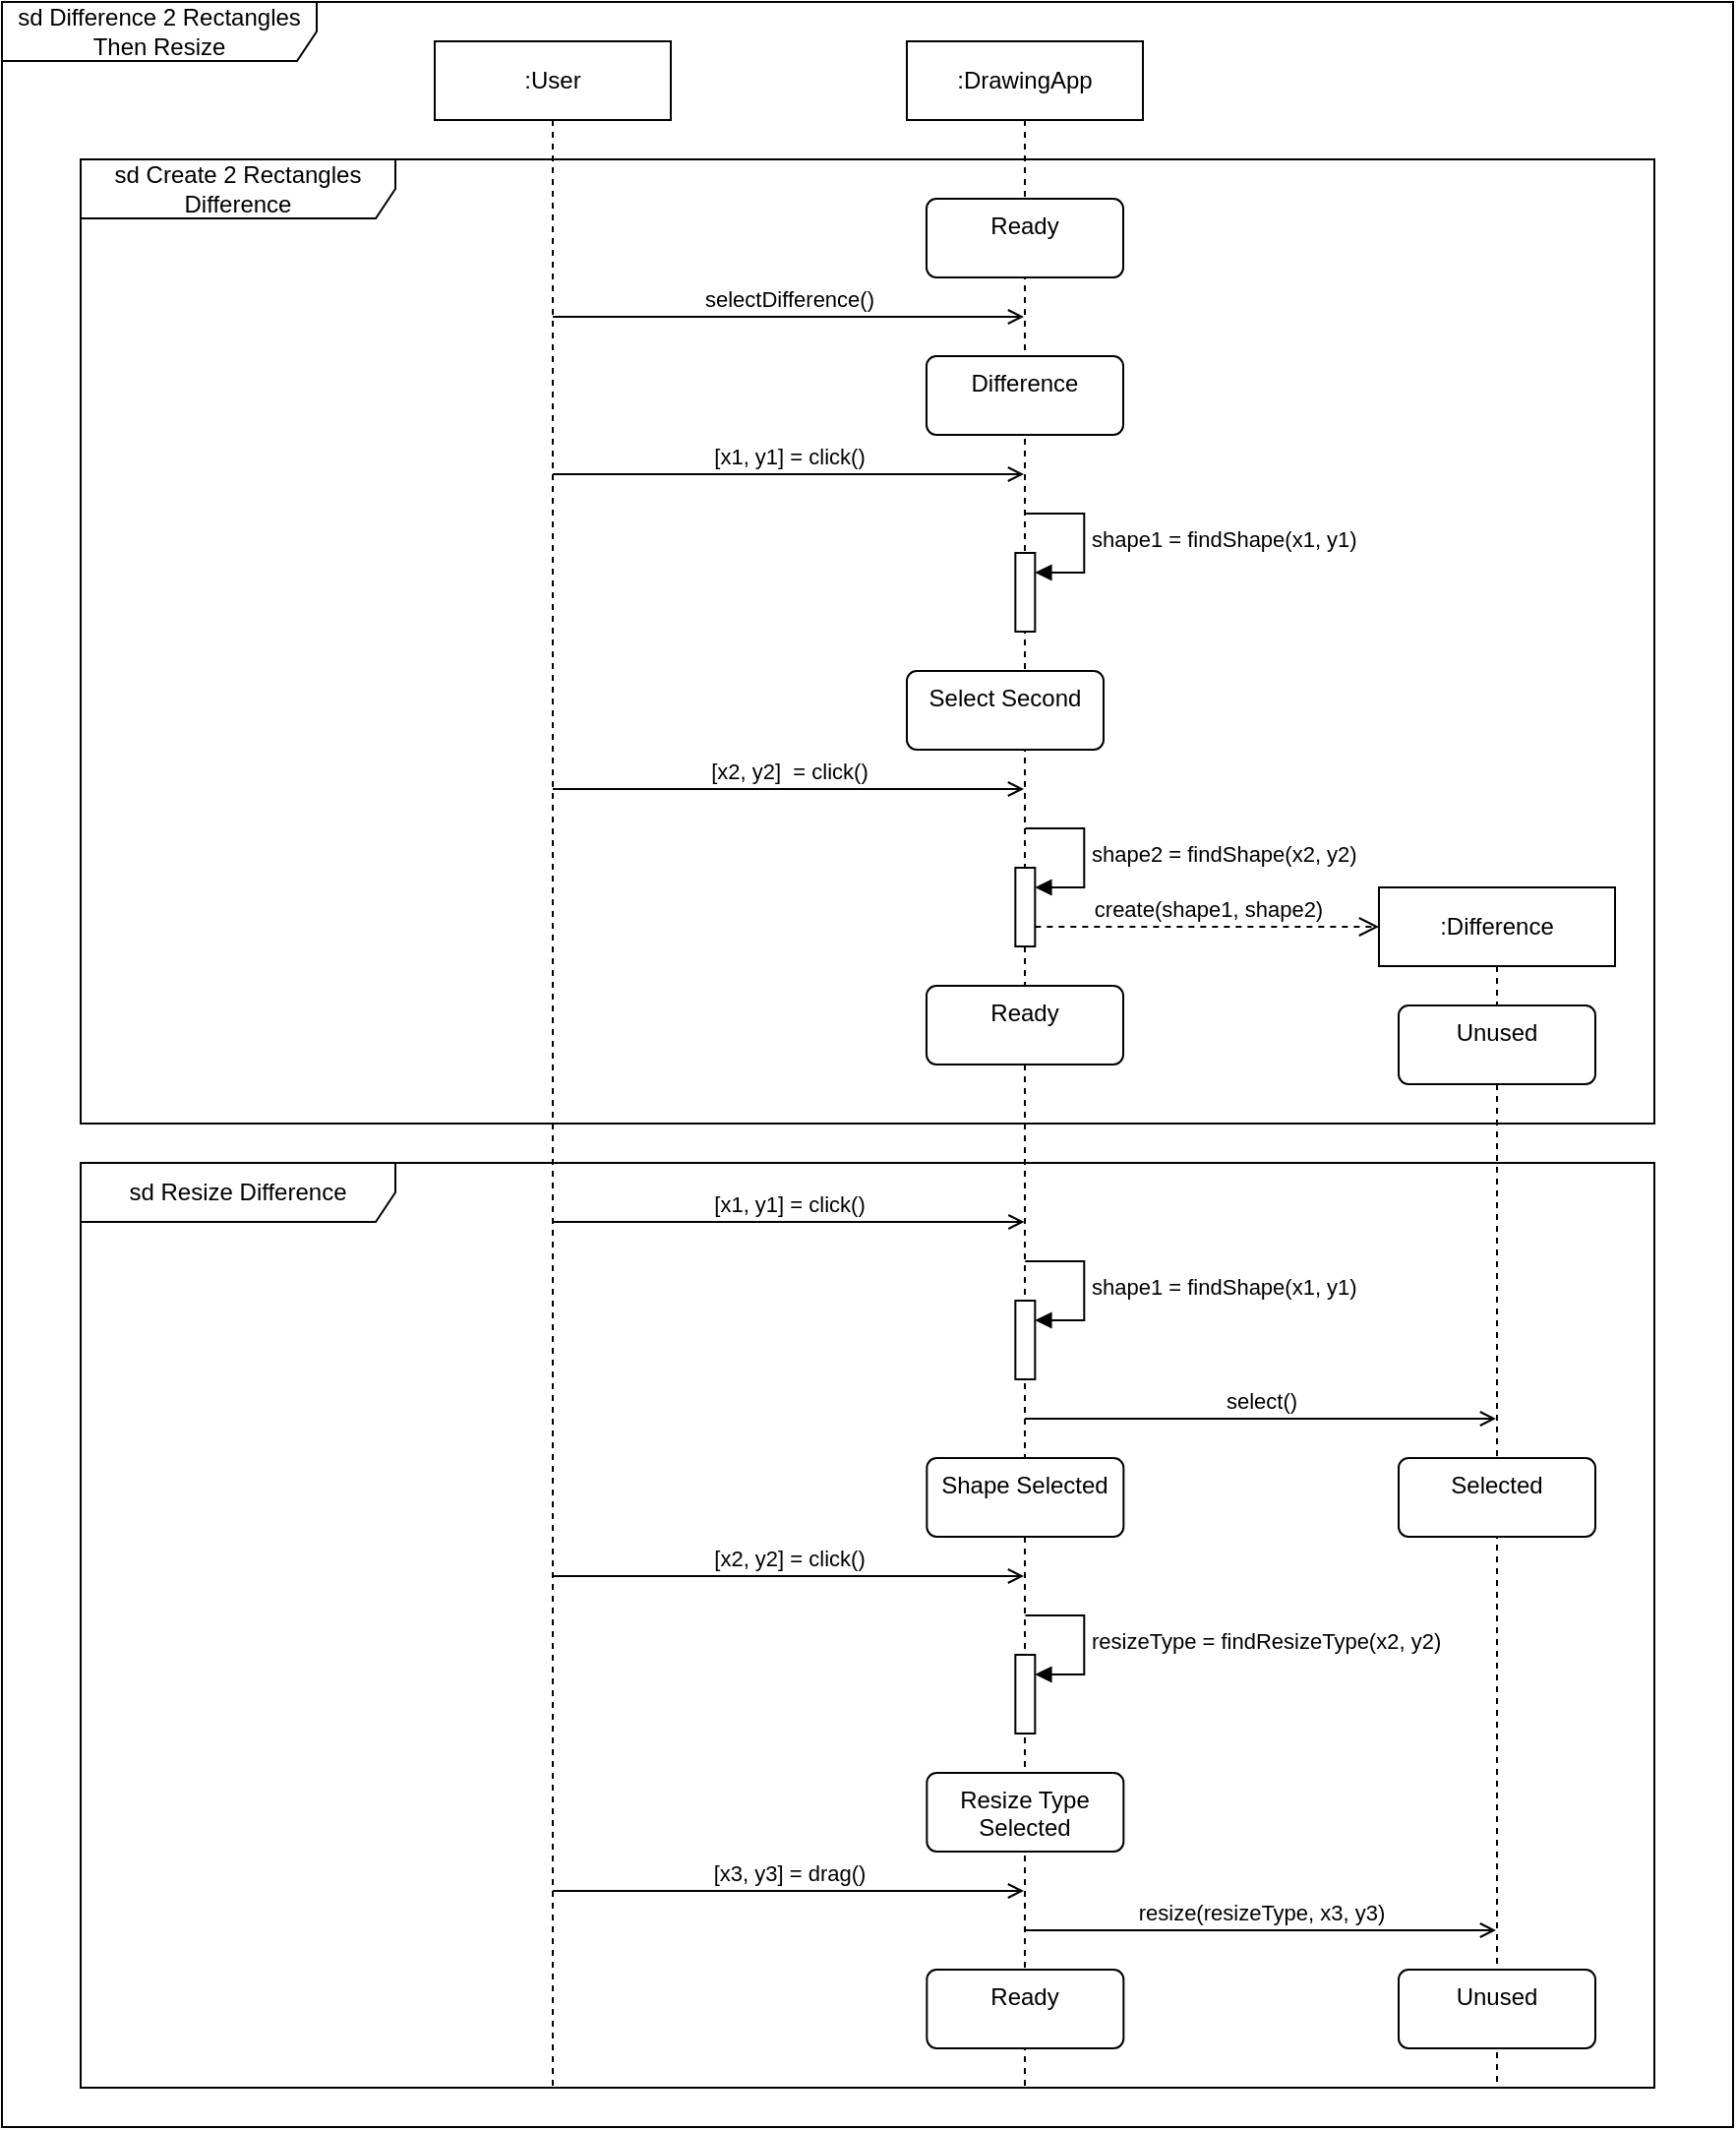 <mxfile version="23.1.5" type="device">
  <diagram name="Page-1" id="2YBvvXClWsGukQMizWep">
    <mxGraphModel dx="1456" dy="769" grid="1" gridSize="10" guides="1" tooltips="1" connect="1" arrows="1" fold="1" page="1" pageScale="1" pageWidth="850" pageHeight="1100" math="0" shadow="0">
      <root>
        <mxCell id="0" />
        <mxCell id="1" parent="0" />
        <mxCell id="RvZzmOZLVqUPOCZEMB7k-1" value="sd Create 2 Rectangles Difference" style="shape=umlFrame;whiteSpace=wrap;html=1;pointerEvents=0;recursiveResize=0;container=1;collapsible=0;width=160;" vertex="1" parent="1">
          <mxGeometry x="80" y="120" width="800" height="490" as="geometry" />
        </mxCell>
        <mxCell id="RvZzmOZLVqUPOCZEMB7k-22" value="sd Difference 2 Rectangles Then Resize" style="shape=umlFrame;whiteSpace=wrap;html=1;pointerEvents=0;recursiveResize=0;container=1;collapsible=0;width=160;" vertex="1" parent="1">
          <mxGeometry x="40" y="40" width="880" height="1080" as="geometry" />
        </mxCell>
        <mxCell id="aM9ryv3xv72pqoxQDRHE-1" value=":User" style="shape=umlLifeline;perimeter=lifelinePerimeter;whiteSpace=wrap;html=1;container=0;dropTarget=0;collapsible=0;recursiveResize=0;outlineConnect=0;portConstraint=eastwest;newEdgeStyle={&quot;edgeStyle&quot;:&quot;elbowEdgeStyle&quot;,&quot;elbow&quot;:&quot;vertical&quot;,&quot;curved&quot;:0,&quot;rounded&quot;:0};" parent="RvZzmOZLVqUPOCZEMB7k-22" vertex="1">
          <mxGeometry x="220" y="20" width="120" height="1040" as="geometry" />
        </mxCell>
        <mxCell id="aM9ryv3xv72pqoxQDRHE-5" value=":DrawingApp" style="shape=umlLifeline;perimeter=lifelinePerimeter;whiteSpace=wrap;html=1;container=0;dropTarget=0;collapsible=0;recursiveResize=0;outlineConnect=0;portConstraint=eastwest;newEdgeStyle={&quot;edgeStyle&quot;:&quot;elbowEdgeStyle&quot;,&quot;elbow&quot;:&quot;vertical&quot;,&quot;curved&quot;:0,&quot;rounded&quot;:0};" parent="RvZzmOZLVqUPOCZEMB7k-22" vertex="1">
          <mxGeometry x="460" y="20" width="120" height="1040" as="geometry" />
        </mxCell>
        <mxCell id="RvZzmOZLVqUPOCZEMB7k-34" value="" style="html=1;points=[[0,0,0,0,5],[0,1,0,0,-5],[1,0,0,0,5],[1,1,0,0,-5]];perimeter=orthogonalPerimeter;outlineConnect=0;targetShapes=umlLifeline;portConstraint=eastwest;newEdgeStyle={&quot;curved&quot;:0,&quot;rounded&quot;:0};" vertex="1" parent="aM9ryv3xv72pqoxQDRHE-5">
          <mxGeometry x="55.17" y="260" width="10" height="40" as="geometry" />
        </mxCell>
        <mxCell id="RvZzmOZLVqUPOCZEMB7k-35" value="shape1 = findShape(x1, y1)" style="html=1;align=left;spacingLeft=2;endArrow=block;rounded=0;edgeStyle=orthogonalEdgeStyle;curved=0;rounded=0;" edge="1" target="RvZzmOZLVqUPOCZEMB7k-34" parent="aM9ryv3xv72pqoxQDRHE-5">
          <mxGeometry relative="1" as="geometry">
            <mxPoint x="60.17" y="240" as="sourcePoint" />
            <Array as="points">
              <mxPoint x="90.17" y="270" />
            </Array>
          </mxGeometry>
        </mxCell>
        <mxCell id="RvZzmOZLVqUPOCZEMB7k-40" value="" style="html=1;points=[[0,0,0,0,5],[0,1,0,0,-5],[1,0,0,0,5],[1,1,0,0,-5]];perimeter=orthogonalPerimeter;outlineConnect=0;targetShapes=umlLifeline;portConstraint=eastwest;newEdgeStyle={&quot;curved&quot;:0,&quot;rounded&quot;:0};" vertex="1" parent="aM9ryv3xv72pqoxQDRHE-5">
          <mxGeometry x="55.17" y="420" width="10" height="40" as="geometry" />
        </mxCell>
        <mxCell id="RvZzmOZLVqUPOCZEMB7k-41" value="shape2 = findShape(x2, y2)" style="html=1;align=left;spacingLeft=2;endArrow=block;rounded=0;edgeStyle=orthogonalEdgeStyle;curved=0;rounded=0;" edge="1" parent="aM9ryv3xv72pqoxQDRHE-5" target="RvZzmOZLVqUPOCZEMB7k-40">
          <mxGeometry relative="1" as="geometry">
            <mxPoint x="60.17" y="400" as="sourcePoint" />
            <Array as="points">
              <mxPoint x="90.17" y="430" />
            </Array>
          </mxGeometry>
        </mxCell>
        <mxCell id="RvZzmOZLVqUPOCZEMB7k-5" value="selectDifference()" style="html=1;verticalAlign=bottom;labelBackgroundColor=none;endArrow=open;endFill=0;rounded=0;" edge="1" parent="RvZzmOZLVqUPOCZEMB7k-22" source="aM9ryv3xv72pqoxQDRHE-1" target="aM9ryv3xv72pqoxQDRHE-5">
          <mxGeometry width="160" relative="1" as="geometry">
            <mxPoint x="280" y="160" as="sourcePoint" />
            <mxPoint x="520" y="160" as="targetPoint" />
            <Array as="points">
              <mxPoint x="400.5" y="160" />
            </Array>
            <mxPoint as="offset" />
          </mxGeometry>
        </mxCell>
        <mxCell id="RvZzmOZLVqUPOCZEMB7k-7" value="[x1, y1] = click()" style="html=1;verticalAlign=bottom;labelBackgroundColor=none;endArrow=open;endFill=0;rounded=0;" edge="1" parent="RvZzmOZLVqUPOCZEMB7k-22" source="aM9ryv3xv72pqoxQDRHE-1" target="aM9ryv3xv72pqoxQDRHE-5">
          <mxGeometry x="0.001" width="160" relative="1" as="geometry">
            <mxPoint x="280" y="240" as="sourcePoint" />
            <mxPoint x="520" y="240" as="targetPoint" />
            <Array as="points">
              <mxPoint x="400.5" y="240" />
            </Array>
            <mxPoint as="offset" />
          </mxGeometry>
        </mxCell>
        <mxCell id="RvZzmOZLVqUPOCZEMB7k-10" value="[x2, y2]&amp;nbsp;&amp;nbsp;= click()" style="html=1;verticalAlign=bottom;labelBackgroundColor=none;endArrow=open;endFill=0;rounded=0;" edge="1" parent="RvZzmOZLVqUPOCZEMB7k-22" source="aM9ryv3xv72pqoxQDRHE-1" target="aM9ryv3xv72pqoxQDRHE-5">
          <mxGeometry width="160" relative="1" as="geometry">
            <mxPoint x="269.667" y="400.0" as="sourcePoint" />
            <mxPoint x="509.5" y="400.0" as="targetPoint" />
            <Array as="points">
              <mxPoint x="400" y="400" />
            </Array>
            <mxPoint as="offset" />
          </mxGeometry>
        </mxCell>
        <mxCell id="5ZPEw8xnqNuzQEx_Yz8Z-1" value="Ready" style="html=1;align=center;verticalAlign=top;rounded=1;absoluteArcSize=1;arcSize=10;dashed=0;whiteSpace=wrap;direction=west;movable=1;resizable=1;rotatable=1;deletable=1;editable=1;locked=0;connectable=1;" parent="RvZzmOZLVqUPOCZEMB7k-22" vertex="1">
          <mxGeometry x="470" y="100" width="100" height="40" as="geometry" />
        </mxCell>
        <mxCell id="RvZzmOZLVqUPOCZEMB7k-6" value="Difference" style="html=1;align=center;verticalAlign=top;rounded=1;absoluteArcSize=1;arcSize=10;dashed=0;whiteSpace=wrap;direction=west;movable=1;resizable=1;rotatable=1;deletable=1;editable=1;locked=0;connectable=1;" vertex="1" parent="RvZzmOZLVqUPOCZEMB7k-22">
          <mxGeometry x="470" y="180" width="100" height="40" as="geometry" />
        </mxCell>
        <mxCell id="RvZzmOZLVqUPOCZEMB7k-9" value="Select Second" style="html=1;align=center;verticalAlign=top;rounded=1;absoluteArcSize=1;arcSize=10;dashed=0;whiteSpace=wrap;direction=west;movable=1;resizable=1;rotatable=1;deletable=1;editable=1;locked=0;connectable=1;" vertex="1" parent="RvZzmOZLVqUPOCZEMB7k-22">
          <mxGeometry x="460" y="340" width="100" height="40" as="geometry" />
        </mxCell>
        <mxCell id="RvZzmOZLVqUPOCZEMB7k-24" value=":Difference" style="shape=umlLifeline;perimeter=lifelinePerimeter;whiteSpace=wrap;html=1;container=0;dropTarget=0;collapsible=0;recursiveResize=0;outlineConnect=0;portConstraint=eastwest;newEdgeStyle={&quot;edgeStyle&quot;:&quot;elbowEdgeStyle&quot;,&quot;elbow&quot;:&quot;vertical&quot;,&quot;curved&quot;:0,&quot;rounded&quot;:0};" vertex="1" parent="RvZzmOZLVqUPOCZEMB7k-22">
          <mxGeometry x="700" y="450" width="120" height="610" as="geometry" />
        </mxCell>
        <mxCell id="RvZzmOZLVqUPOCZEMB7k-25" value="create(shape1, shape2)" style="endArrow=open;startArrow=none;endFill=0;startFill=0;endSize=8;html=1;verticalAlign=bottom;dashed=1;labelBackgroundColor=none;rounded=0;" edge="1" parent="RvZzmOZLVqUPOCZEMB7k-22" source="RvZzmOZLVqUPOCZEMB7k-40">
          <mxGeometry width="160" relative="1" as="geometry">
            <mxPoint x="515.17" y="470" as="sourcePoint" />
            <mxPoint x="700" y="470" as="targetPoint" />
          </mxGeometry>
        </mxCell>
        <mxCell id="RvZzmOZLVqUPOCZEMB7k-20" value="sd Resize Difference" style="shape=umlFrame;whiteSpace=wrap;html=1;pointerEvents=0;recursiveResize=0;container=1;collapsible=0;width=160;" vertex="1" parent="RvZzmOZLVqUPOCZEMB7k-22">
          <mxGeometry x="40" y="590" width="800" height="470" as="geometry" />
        </mxCell>
        <mxCell id="RvZzmOZLVqUPOCZEMB7k-51" value="Shape Selected" style="html=1;align=center;verticalAlign=top;rounded=1;absoluteArcSize=1;arcSize=10;dashed=0;whiteSpace=wrap;direction=west;movable=1;resizable=1;rotatable=1;deletable=1;editable=1;locked=0;connectable=1;" vertex="1" parent="RvZzmOZLVqUPOCZEMB7k-20">
          <mxGeometry x="430.17" y="150" width="100" height="40" as="geometry" />
        </mxCell>
        <mxCell id="RvZzmOZLVqUPOCZEMB7k-54" value="resizeType = findResizeType(x2, y2)" style="html=1;align=left;spacingLeft=2;endArrow=block;rounded=0;edgeStyle=orthogonalEdgeStyle;curved=0;rounded=0;" edge="1" parent="RvZzmOZLVqUPOCZEMB7k-20" target="RvZzmOZLVqUPOCZEMB7k-55">
          <mxGeometry relative="1" as="geometry">
            <mxPoint x="480.17" y="230" as="sourcePoint" />
            <Array as="points">
              <mxPoint x="510.17" y="260" />
            </Array>
          </mxGeometry>
        </mxCell>
        <mxCell id="RvZzmOZLVqUPOCZEMB7k-55" value="" style="html=1;points=[[0,0,0,0,5],[0,1,0,0,-5],[1,0,0,0,5],[1,1,0,0,-5]];perimeter=orthogonalPerimeter;outlineConnect=0;targetShapes=umlLifeline;portConstraint=eastwest;newEdgeStyle={&quot;curved&quot;:0,&quot;rounded&quot;:0};" vertex="1" parent="RvZzmOZLVqUPOCZEMB7k-20">
          <mxGeometry x="475.17" y="250" width="10" height="40" as="geometry" />
        </mxCell>
        <mxCell id="RvZzmOZLVqUPOCZEMB7k-58" value="Resize Type Selected" style="html=1;align=center;verticalAlign=top;rounded=1;absoluteArcSize=1;arcSize=10;dashed=0;whiteSpace=wrap;direction=west;movable=1;resizable=1;rotatable=1;deletable=1;editable=1;locked=0;connectable=1;" vertex="1" parent="RvZzmOZLVqUPOCZEMB7k-20">
          <mxGeometry x="430.17" y="310" width="100" height="40" as="geometry" />
        </mxCell>
        <mxCell id="RvZzmOZLVqUPOCZEMB7k-59" value="Ready" style="html=1;align=center;verticalAlign=top;rounded=1;absoluteArcSize=1;arcSize=10;dashed=0;whiteSpace=wrap;direction=west;movable=1;resizable=1;rotatable=1;deletable=1;editable=1;locked=0;connectable=1;" vertex="1" parent="RvZzmOZLVqUPOCZEMB7k-20">
          <mxGeometry x="430.17" y="410" width="100" height="40" as="geometry" />
        </mxCell>
        <mxCell id="RvZzmOZLVqUPOCZEMB7k-43" value="[x1, y1] = click()" style="html=1;verticalAlign=bottom;labelBackgroundColor=none;endArrow=open;endFill=0;rounded=0;" edge="1" parent="RvZzmOZLVqUPOCZEMB7k-20">
          <mxGeometry width="160" relative="1" as="geometry">
            <mxPoint x="239.999" y="30" as="sourcePoint" />
            <mxPoint x="479.74" y="30" as="targetPoint" />
            <Array as="points">
              <mxPoint x="361.58" y="30" />
            </Array>
            <mxPoint as="offset" />
          </mxGeometry>
        </mxCell>
        <mxCell id="RvZzmOZLVqUPOCZEMB7k-45" value="shape1 = findShape(x1, y1)" style="html=1;align=left;spacingLeft=2;endArrow=block;rounded=0;edgeStyle=orthogonalEdgeStyle;curved=0;rounded=0;" edge="1" parent="RvZzmOZLVqUPOCZEMB7k-20" target="RvZzmOZLVqUPOCZEMB7k-44">
          <mxGeometry relative="1" as="geometry">
            <mxPoint x="480.17" y="50" as="sourcePoint" />
            <Array as="points">
              <mxPoint x="510.17" y="80" />
            </Array>
          </mxGeometry>
        </mxCell>
        <mxCell id="RvZzmOZLVqUPOCZEMB7k-44" value="" style="html=1;points=[[0,0,0,0,5],[0,1,0,0,-5],[1,0,0,0,5],[1,1,0,0,-5]];perimeter=orthogonalPerimeter;outlineConnect=0;targetShapes=umlLifeline;portConstraint=eastwest;newEdgeStyle={&quot;curved&quot;:0,&quot;rounded&quot;:0};" vertex="1" parent="RvZzmOZLVqUPOCZEMB7k-20">
          <mxGeometry x="475.17" y="70" width="10" height="40" as="geometry" />
        </mxCell>
        <mxCell id="RvZzmOZLVqUPOCZEMB7k-63" value="Selected" style="html=1;align=center;verticalAlign=top;rounded=1;absoluteArcSize=1;arcSize=10;dashed=0;whiteSpace=wrap;direction=west;movable=1;resizable=1;rotatable=1;deletable=1;editable=1;locked=0;connectable=1;" vertex="1" parent="RvZzmOZLVqUPOCZEMB7k-20">
          <mxGeometry x="670" y="150" width="100" height="40" as="geometry" />
        </mxCell>
        <mxCell id="RvZzmOZLVqUPOCZEMB7k-64" value="Unused" style="html=1;align=center;verticalAlign=top;rounded=1;absoluteArcSize=1;arcSize=10;dashed=0;whiteSpace=wrap;direction=west;movable=1;resizable=1;rotatable=1;deletable=1;editable=1;locked=0;connectable=1;" vertex="1" parent="RvZzmOZLVqUPOCZEMB7k-20">
          <mxGeometry x="670" y="410" width="100" height="40" as="geometry" />
        </mxCell>
        <mxCell id="RvZzmOZLVqUPOCZEMB7k-56" value="resize(resizeType, x3, y3)" style="html=1;verticalAlign=bottom;labelBackgroundColor=none;endArrow=open;endFill=0;rounded=0;" edge="1" parent="RvZzmOZLVqUPOCZEMB7k-22" source="aM9ryv3xv72pqoxQDRHE-5" target="RvZzmOZLVqUPOCZEMB7k-24">
          <mxGeometry width="160" relative="1" as="geometry">
            <mxPoint x="509.759" y="990" as="sourcePoint" />
            <mxPoint x="749.5" y="990" as="targetPoint" />
            <Array as="points">
              <mxPoint x="610" y="980" />
            </Array>
            <mxPoint as="offset" />
          </mxGeometry>
        </mxCell>
        <mxCell id="RvZzmOZLVqUPOCZEMB7k-60" value="Ready" style="html=1;align=center;verticalAlign=top;rounded=1;absoluteArcSize=1;arcSize=10;dashed=0;whiteSpace=wrap;direction=west;movable=1;resizable=1;rotatable=1;deletable=1;editable=1;locked=0;connectable=1;" vertex="1" parent="RvZzmOZLVqUPOCZEMB7k-22">
          <mxGeometry x="470" y="500" width="100" height="40" as="geometry" />
        </mxCell>
        <mxCell id="RvZzmOZLVqUPOCZEMB7k-62" value="Unused" style="html=1;align=center;verticalAlign=top;rounded=1;absoluteArcSize=1;arcSize=10;dashed=0;whiteSpace=wrap;direction=west;movable=1;resizable=1;rotatable=1;deletable=1;editable=1;locked=0;connectable=1;" vertex="1" parent="RvZzmOZLVqUPOCZEMB7k-22">
          <mxGeometry x="710" y="510" width="100" height="40" as="geometry" />
        </mxCell>
        <mxCell id="RvZzmOZLVqUPOCZEMB7k-50" value="select()" style="html=1;verticalAlign=bottom;labelBackgroundColor=none;endArrow=open;endFill=0;rounded=0;" edge="1" parent="RvZzmOZLVqUPOCZEMB7k-22" source="aM9ryv3xv72pqoxQDRHE-5" target="RvZzmOZLVqUPOCZEMB7k-24">
          <mxGeometry width="160" relative="1" as="geometry">
            <mxPoint x="525.169" y="720" as="sourcePoint" />
            <mxPoint x="764.91" y="720" as="targetPoint" />
            <Array as="points">
              <mxPoint x="640" y="720" />
            </Array>
            <mxPoint as="offset" />
          </mxGeometry>
        </mxCell>
        <mxCell id="RvZzmOZLVqUPOCZEMB7k-53" value="[x2, y2] = click()" style="html=1;verticalAlign=bottom;labelBackgroundColor=none;endArrow=open;endFill=0;rounded=0;" edge="1" parent="RvZzmOZLVqUPOCZEMB7k-22" source="aM9ryv3xv72pqoxQDRHE-1" target="aM9ryv3xv72pqoxQDRHE-5">
          <mxGeometry width="160" relative="1" as="geometry">
            <mxPoint x="285.429" y="800" as="sourcePoint" />
            <mxPoint x="525.17" y="800" as="targetPoint" />
            <Array as="points">
              <mxPoint x="417.01" y="800" />
            </Array>
            <mxPoint as="offset" />
          </mxGeometry>
        </mxCell>
        <mxCell id="RvZzmOZLVqUPOCZEMB7k-57" value="[x3, y3] = drag()" style="html=1;verticalAlign=bottom;labelBackgroundColor=none;endArrow=open;endFill=0;rounded=0;" edge="1" parent="RvZzmOZLVqUPOCZEMB7k-22" source="aM9ryv3xv72pqoxQDRHE-1" target="aM9ryv3xv72pqoxQDRHE-5">
          <mxGeometry width="160" relative="1" as="geometry">
            <mxPoint x="285.429" y="970" as="sourcePoint" />
            <mxPoint x="525.17" y="970" as="targetPoint" />
            <Array as="points">
              <mxPoint x="406" y="960" />
            </Array>
            <mxPoint as="offset" />
          </mxGeometry>
        </mxCell>
      </root>
    </mxGraphModel>
  </diagram>
</mxfile>
